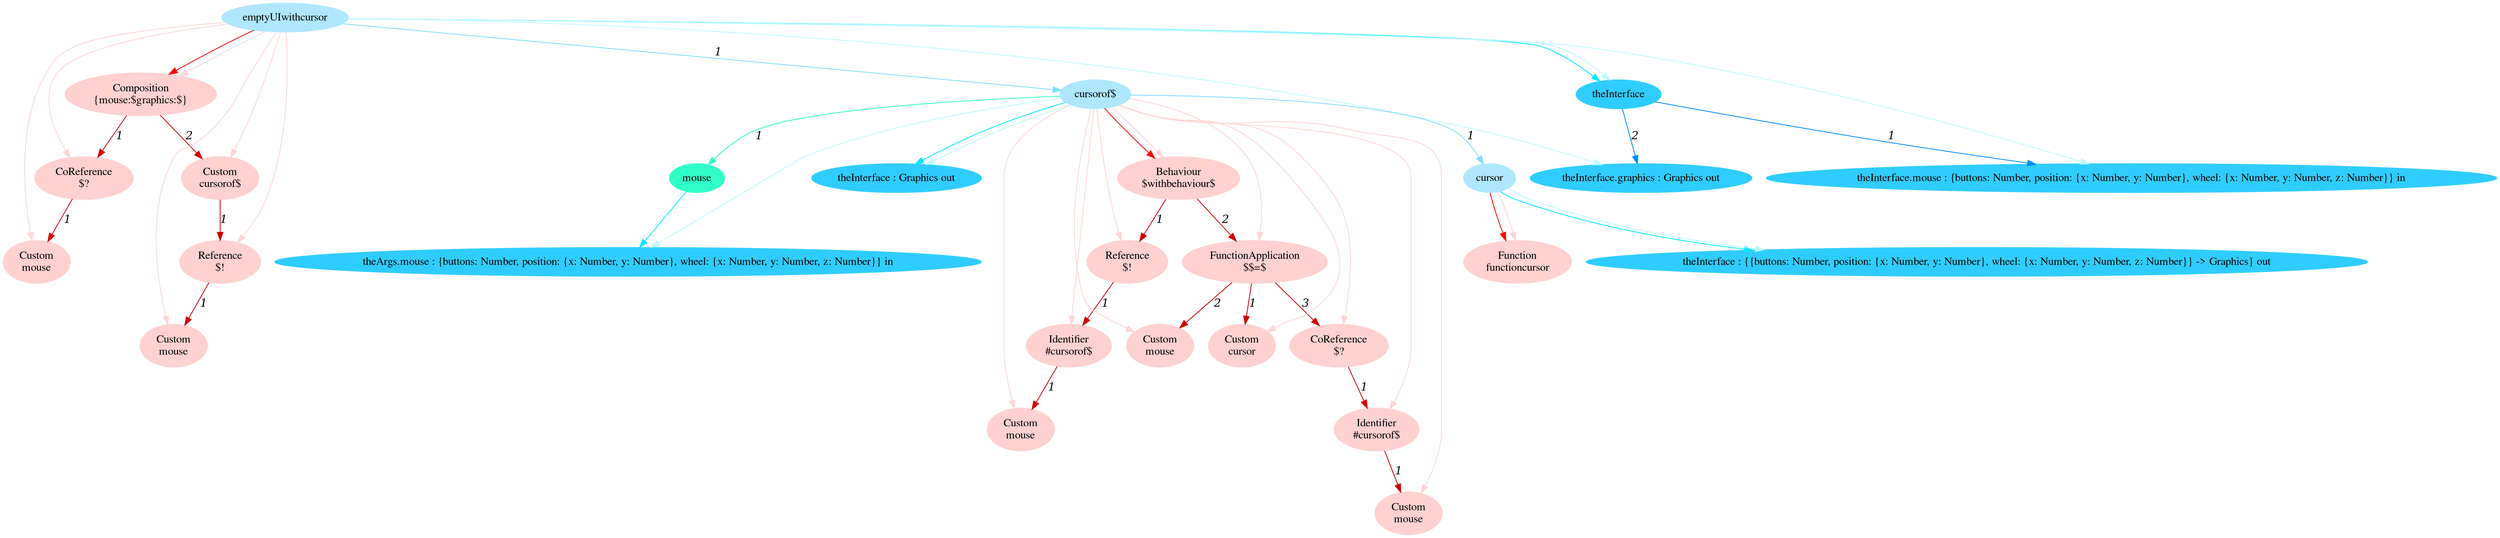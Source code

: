 digraph g{node_16639 [shape="ellipse", style="filled", color="#ffd1d1", fontname="Times", label="Function
functioncursor" ]
node_16651 [shape="ellipse", style="filled", color="#ffd1d1", fontname="Times", label="Behaviour
$withbehaviour$" ]
node_16653 [shape="ellipse", style="filled", color="#ffd1d1", fontname="Times", label="Reference
$!" ]
node_16655 [shape="ellipse", style="filled", color="#ffd1d1", fontname="Times", label="Identifier
#cursorof$" ]
node_16657 [shape="ellipse", style="filled", color="#ffd1d1", fontname="Times", label="Custom
mouse" ]
node_16661 [shape="ellipse", style="filled", color="#ffd1d1", fontname="Times", label="FunctionApplication
$$=$" ]
node_16663 [shape="ellipse", style="filled", color="#ffd1d1", fontname="Times", label="Custom
cursor" ]
node_16665 [shape="ellipse", style="filled", color="#ffd1d1", fontname="Times", label="Custom
mouse" ]
node_16667 [shape="ellipse", style="filled", color="#ffd1d1", fontname="Times", label="CoReference
$?" ]
node_16669 [shape="ellipse", style="filled", color="#ffd1d1", fontname="Times", label="Identifier
#cursorof$" ]
node_16671 [shape="ellipse", style="filled", color="#ffd1d1", fontname="Times", label="Custom
mouse" ]
node_16691 [shape="ellipse", style="filled", color="#ffd1d1", fontname="Times", label="Composition
{mouse:$graphics:$}" ]
node_16693 [shape="ellipse", style="filled", color="#ffd1d1", fontname="Times", label="CoReference
$?" ]
node_16695 [shape="ellipse", style="filled", color="#ffd1d1", fontname="Times", label="Custom
mouse" ]
node_16698 [shape="ellipse", style="filled", color="#ffd1d1", fontname="Times", label="Custom
cursorof$" ]
node_16700 [shape="ellipse", style="filled", color="#ffd1d1", fontname="Times", label="Reference
$!" ]
node_16702 [shape="ellipse", style="filled", color="#ffd1d1", fontname="Times", label="Custom
mouse" ]
node_16633 [shape="ellipse", style="filled", color="#afe7ff", fontname="Times", label="emptyUIwithcursor" ]
node_16634 [shape="ellipse", style="filled", color="#afe7ff", fontname="Times", label="cursorof$" ]
node_16635 [shape="ellipse", style="filled", color="#afe7ff", fontname="Times", label="cursor" ]
node_16643 [shape="ellipse", style="filled", color="#2fffc7", fontname="Times", label="mouse" ]
node_16636 [shape="ellipse", style="filled", color="#2fcdff", fontname="Times", label="theInterface : {{buttons: Number, position: {x: Number, y: Number}, wheel: {x: Number, y: Number, z: Number}} -> Graphics} out" ]
node_16644 [shape="ellipse", style="filled", color="#2fcdff", fontname="Times", label="theArgs.mouse : {buttons: Number, position: {x: Number, y: Number}, wheel: {x: Number, y: Number, z: Number}} in" ]
node_16648 [shape="ellipse", style="filled", color="#2fcdff", fontname="Times", label="theInterface : Graphics out" ]
node_16682 [shape="ellipse", style="filled", color="#2fcdff", fontname="Times", label="theInterface" ]
node_16683 [shape="ellipse", style="filled", color="#2fcdff", fontname="Times", label="theInterface.mouse : {buttons: Number, position: {x: Number, y: Number}, wheel: {x: Number, y: Number, z: Number}} in" ]
node_16685 [shape="ellipse", style="filled", color="#2fcdff", fontname="Times", label="theInterface.graphics : Graphics out" ]
node_16655 -> node_16657 [dir=forward, arrowHead=normal, fontname="Times-Italic", arrowsize=1, color="#d00000", label="1",  headlabel="", taillabel="" ]
node_16653 -> node_16655 [dir=forward, arrowHead=normal, fontname="Times-Italic", arrowsize=1, color="#d00000", label="1",  headlabel="", taillabel="" ]
node_16669 -> node_16671 [dir=forward, arrowHead=normal, fontname="Times-Italic", arrowsize=1, color="#d00000", label="1",  headlabel="", taillabel="" ]
node_16667 -> node_16669 [dir=forward, arrowHead=normal, fontname="Times-Italic", arrowsize=1, color="#d00000", label="1",  headlabel="", taillabel="" ]
node_16661 -> node_16663 [dir=forward, arrowHead=normal, fontname="Times-Italic", arrowsize=1, color="#d00000", label="1",  headlabel="", taillabel="" ]
node_16661 -> node_16665 [dir=forward, arrowHead=normal, fontname="Times-Italic", arrowsize=1, color="#d00000", label="2",  headlabel="", taillabel="" ]
node_16661 -> node_16667 [dir=forward, arrowHead=normal, fontname="Times-Italic", arrowsize=1, color="#d00000", label="3",  headlabel="", taillabel="" ]
node_16651 -> node_16653 [dir=forward, arrowHead=normal, fontname="Times-Italic", arrowsize=1, color="#d00000", label="1",  headlabel="", taillabel="" ]
node_16651 -> node_16661 [dir=forward, arrowHead=normal, fontname="Times-Italic", arrowsize=1, color="#d00000", label="2",  headlabel="", taillabel="" ]
node_16693 -> node_16695 [dir=forward, arrowHead=normal, fontname="Times-Italic", arrowsize=1, color="#d00000", label="1",  headlabel="", taillabel="" ]
node_16700 -> node_16702 [dir=forward, arrowHead=normal, fontname="Times-Italic", arrowsize=1, color="#d00000", label="1",  headlabel="", taillabel="" ]
node_16698 -> node_16700 [dir=forward, arrowHead=normal, fontname="Times-Italic", arrowsize=1, color="#d00000", label="1",  headlabel="", taillabel="" ]
node_16691 -> node_16693 [dir=forward, arrowHead=normal, fontname="Times-Italic", arrowsize=1, color="#d00000", label="1",  headlabel="", taillabel="" ]
node_16691 -> node_16698 [dir=forward, arrowHead=normal, fontname="Times-Italic", arrowsize=1, color="#d00000", label="2",  headlabel="", taillabel="" ]
node_16635 -> node_16639 [dir=forward, arrowHead=normal, fontname="Times-Italic", arrowsize=1, color="#ff0000", label="",  headlabel="", taillabel="" ]
node_16634 -> node_16651 [dir=forward, arrowHead=normal, fontname="Times-Italic", arrowsize=1, color="#ff0000", label="",  headlabel="", taillabel="" ]
node_16633 -> node_16691 [dir=forward, arrowHead=normal, fontname="Times-Italic", arrowsize=1, color="#ff0000", label="",  headlabel="", taillabel="" ]
node_16635 -> node_16639 [dir=forward, arrowHead=normal, fontname="Times-Italic", arrowsize=1, color="#ffd5d5", label="",  headlabel="", taillabel="" ]
node_16634 -> node_16651 [dir=forward, arrowHead=normal, fontname="Times-Italic", arrowsize=1, color="#ffd5d5", label="",  headlabel="", taillabel="" ]
node_16634 -> node_16653 [dir=forward, arrowHead=normal, fontname="Times-Italic", arrowsize=1, color="#ffd5d5", label="",  headlabel="", taillabel="" ]
node_16634 -> node_16655 [dir=forward, arrowHead=normal, fontname="Times-Italic", arrowsize=1, color="#ffd5d5", label="",  headlabel="", taillabel="" ]
node_16634 -> node_16657 [dir=forward, arrowHead=normal, fontname="Times-Italic", arrowsize=1, color="#ffd5d5", label="",  headlabel="", taillabel="" ]
node_16634 -> node_16661 [dir=forward, arrowHead=normal, fontname="Times-Italic", arrowsize=1, color="#ffd5d5", label="",  headlabel="", taillabel="" ]
node_16634 -> node_16663 [dir=forward, arrowHead=normal, fontname="Times-Italic", arrowsize=1, color="#ffd5d5", label="",  headlabel="", taillabel="" ]
node_16634 -> node_16665 [dir=forward, arrowHead=normal, fontname="Times-Italic", arrowsize=1, color="#ffd5d5", label="",  headlabel="", taillabel="" ]
node_16634 -> node_16667 [dir=forward, arrowHead=normal, fontname="Times-Italic", arrowsize=1, color="#ffd5d5", label="",  headlabel="", taillabel="" ]
node_16634 -> node_16669 [dir=forward, arrowHead=normal, fontname="Times-Italic", arrowsize=1, color="#ffd5d5", label="",  headlabel="", taillabel="" ]
node_16634 -> node_16671 [dir=forward, arrowHead=normal, fontname="Times-Italic", arrowsize=1, color="#ffd5d5", label="",  headlabel="", taillabel="" ]
node_16633 -> node_16691 [dir=forward, arrowHead=normal, fontname="Times-Italic", arrowsize=1, color="#ffd5d5", label="",  headlabel="", taillabel="" ]
node_16633 -> node_16693 [dir=forward, arrowHead=normal, fontname="Times-Italic", arrowsize=1, color="#ffd5d5", label="",  headlabel="", taillabel="" ]
node_16633 -> node_16695 [dir=forward, arrowHead=normal, fontname="Times-Italic", arrowsize=1, color="#ffd5d5", label="",  headlabel="", taillabel="" ]
node_16633 -> node_16698 [dir=forward, arrowHead=normal, fontname="Times-Italic", arrowsize=1, color="#ffd5d5", label="",  headlabel="", taillabel="" ]
node_16633 -> node_16700 [dir=forward, arrowHead=normal, fontname="Times-Italic", arrowsize=1, color="#ffd5d5", label="",  headlabel="", taillabel="" ]
node_16633 -> node_16702 [dir=forward, arrowHead=normal, fontname="Times-Italic", arrowsize=1, color="#ffd5d5", label="",  headlabel="", taillabel="" ]
node_16634 -> node_16643 [dir=forward, arrowHead=normal, fontname="Times-Italic", arrowsize=1, color="#2fffc7", label="1",  headlabel="", taillabel="" ]
node_16643 -> node_16644 [dir=forward, arrowHead=normal, fontname="Times-Italic", arrowsize=1, color="#00e8ff", label="",  headlabel="", taillabel="" ]
node_16635 -> node_16636 [dir=forward, arrowHead=normal, fontname="Times-Italic", arrowsize=1, color="#00e8ff", label="",  headlabel="", taillabel="" ]
node_16634 -> node_16648 [dir=forward, arrowHead=normal, fontname="Times-Italic", arrowsize=1, color="#00e8ff", label="",  headlabel="", taillabel="" ]
node_16633 -> node_16682 [dir=forward, arrowHead=normal, fontname="Times-Italic", arrowsize=1, color="#00e8ff", label="",  headlabel="", taillabel="" ]
node_16635 -> node_16636 [dir=forward, arrowHead=normal, fontname="Times-Italic", arrowsize=1, color="#bef9ff", label="",  headlabel="", taillabel="" ]
node_16634 -> node_16644 [dir=forward, arrowHead=normal, fontname="Times-Italic", arrowsize=1, color="#bef9ff", label="",  headlabel="", taillabel="" ]
node_16634 -> node_16648 [dir=forward, arrowHead=normal, fontname="Times-Italic", arrowsize=1, color="#bef9ff", label="",  headlabel="", taillabel="" ]
node_16633 -> node_16683 [dir=forward, arrowHead=normal, fontname="Times-Italic", arrowsize=1, color="#bef9ff", label="",  headlabel="", taillabel="" ]
node_16633 -> node_16685 [dir=forward, arrowHead=normal, fontname="Times-Italic", arrowsize=1, color="#bef9ff", label="",  headlabel="", taillabel="" ]
node_16633 -> node_16682 [dir=forward, arrowHead=normal, fontname="Times-Italic", arrowsize=1, color="#bef9ff", label="",  headlabel="", taillabel="" ]
node_16682 -> node_16683 [dir=forward, arrowHead=normal, fontname="Times-Italic", arrowsize=1, color="#008cff", label="1",  headlabel="", taillabel="" ]
node_16682 -> node_16685 [dir=forward, arrowHead=normal, fontname="Times-Italic", arrowsize=1, color="#008cff", label="2",  headlabel="", taillabel="" ]
node_16634 -> node_16635 [dir=forward, arrowHead=normal, fontname="Times-Italic", arrowsize=1, color="#81ddff", label="1",  headlabel="", taillabel="" ]
node_16633 -> node_16634 [dir=forward, arrowHead=normal, fontname="Times-Italic", arrowsize=1, color="#81ddff", label="1",  headlabel="", taillabel="" ]
}